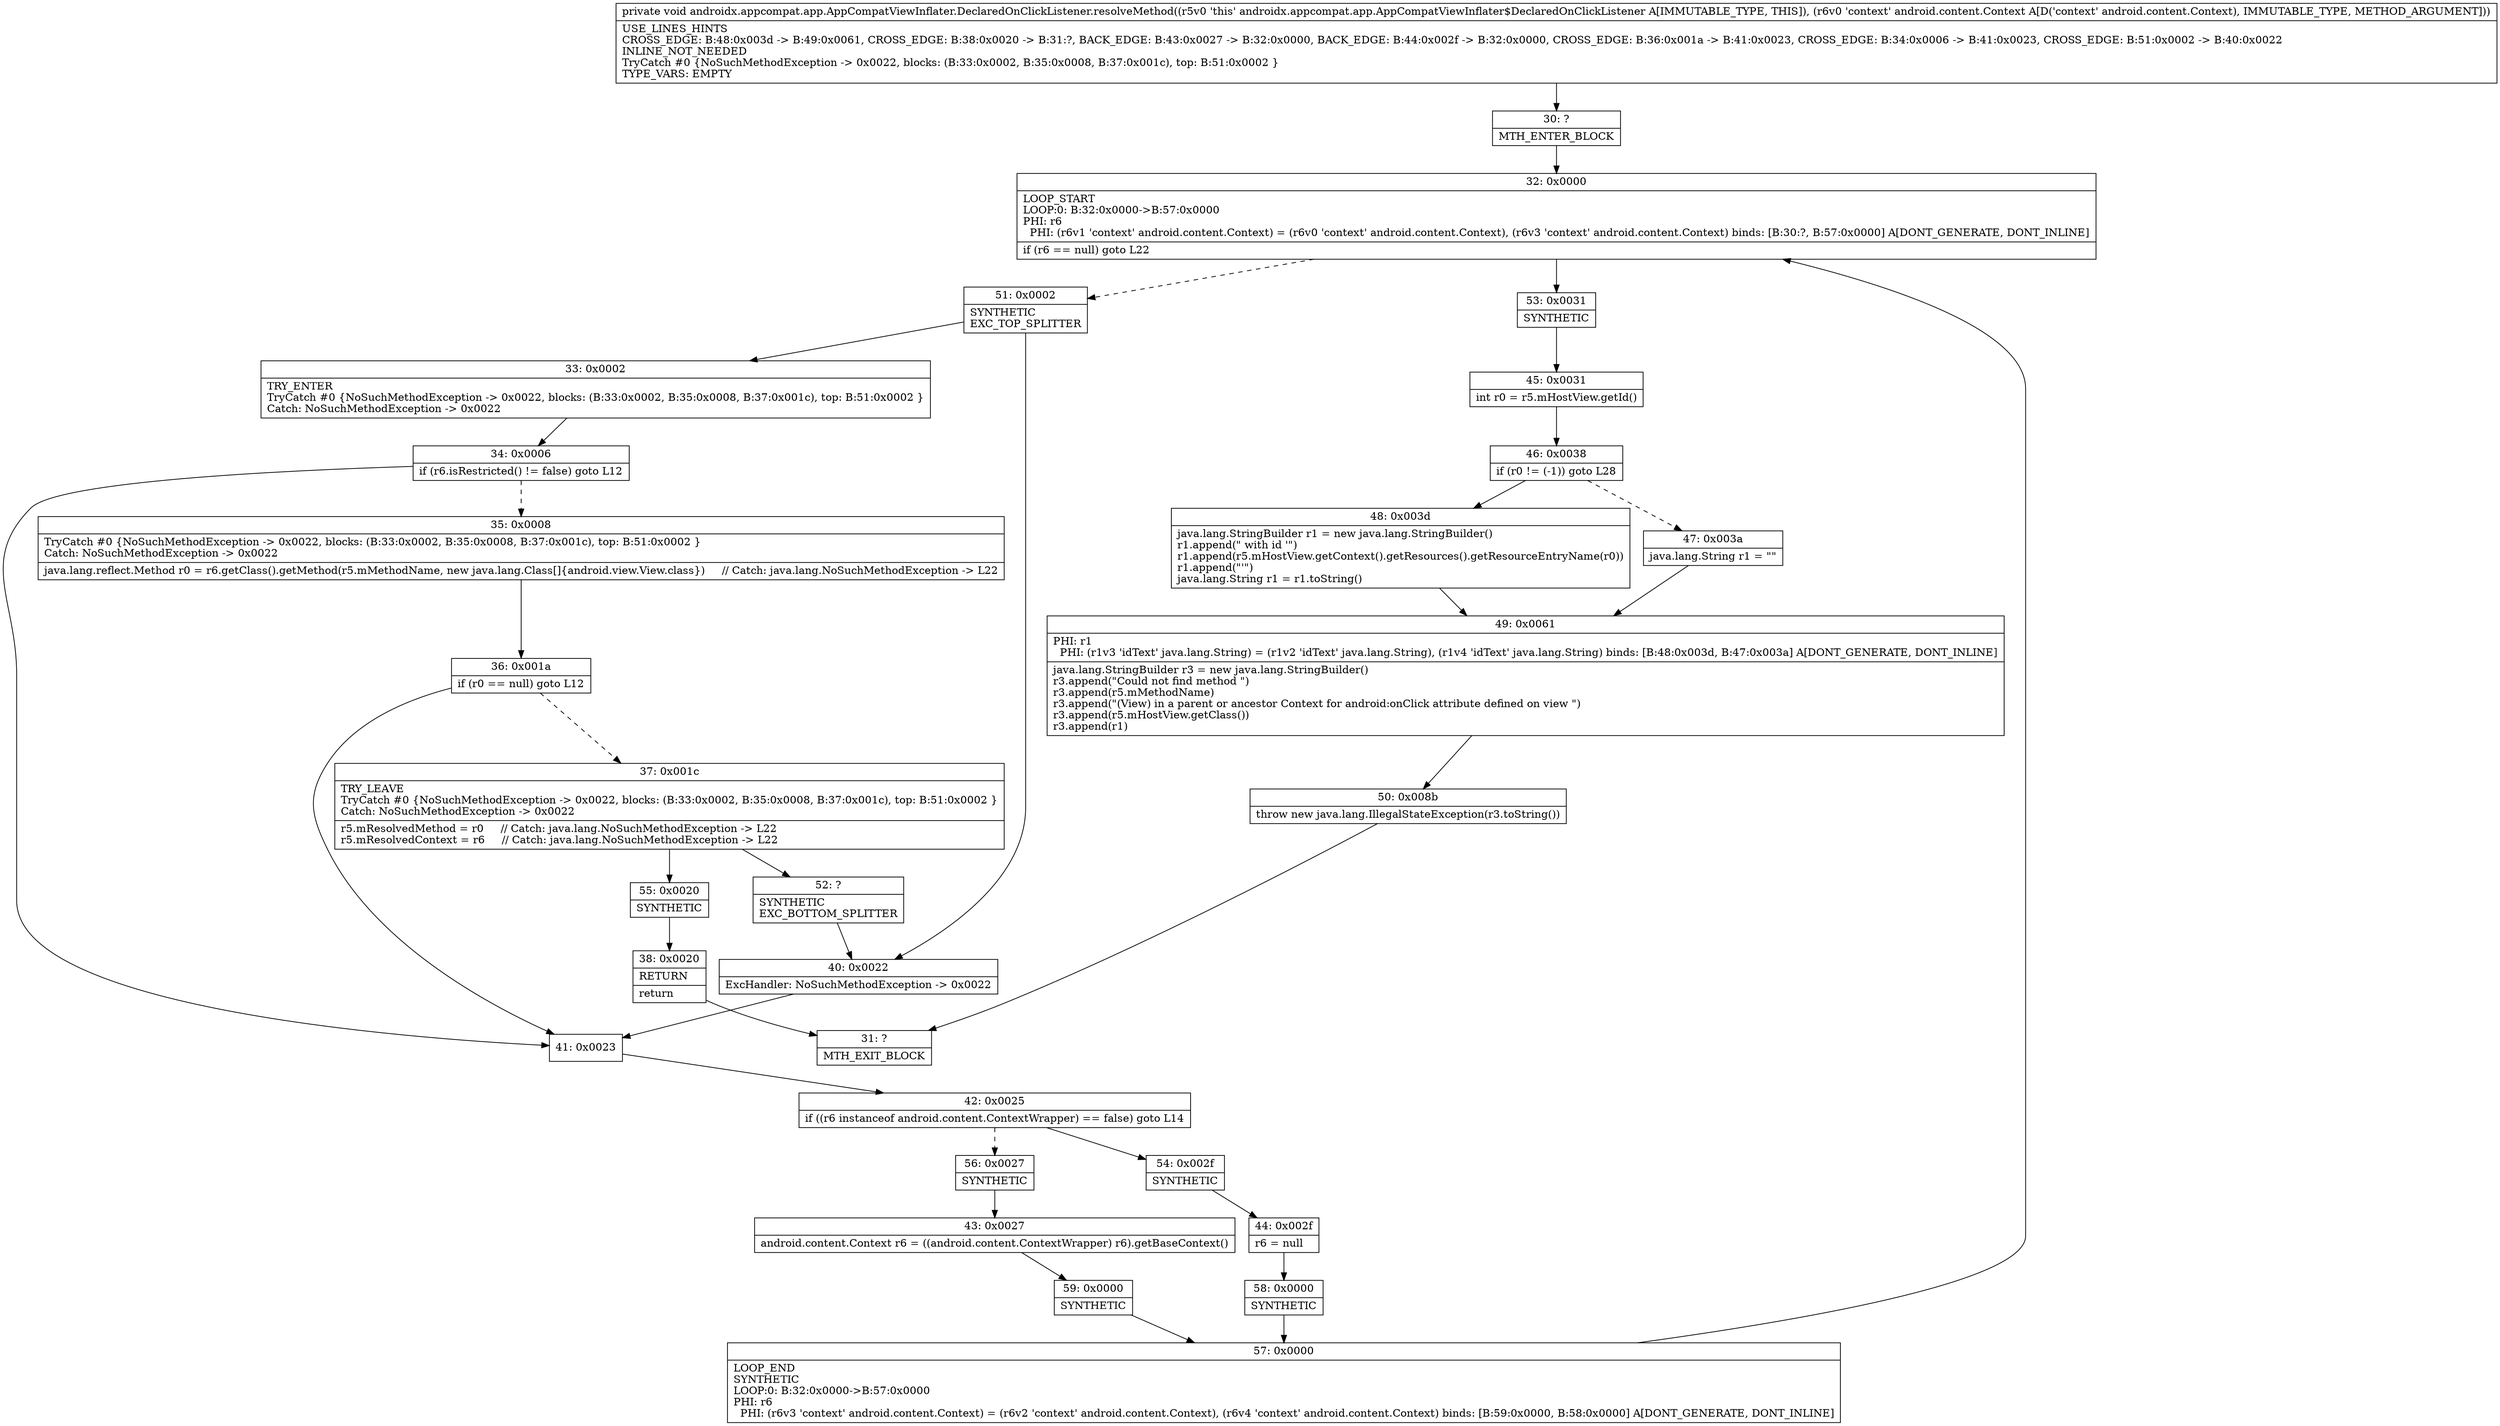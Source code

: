 digraph "CFG forandroidx.appcompat.app.AppCompatViewInflater.DeclaredOnClickListener.resolveMethod(Landroid\/content\/Context;)V" {
Node_30 [shape=record,label="{30\:\ ?|MTH_ENTER_BLOCK\l}"];
Node_32 [shape=record,label="{32\:\ 0x0000|LOOP_START\lLOOP:0: B:32:0x0000\-\>B:57:0x0000\lPHI: r6 \l  PHI: (r6v1 'context' android.content.Context) = (r6v0 'context' android.content.Context), (r6v3 'context' android.content.Context) binds: [B:30:?, B:57:0x0000] A[DONT_GENERATE, DONT_INLINE]\l|if (r6 == null) goto L22\l}"];
Node_51 [shape=record,label="{51\:\ 0x0002|SYNTHETIC\lEXC_TOP_SPLITTER\l}"];
Node_33 [shape=record,label="{33\:\ 0x0002|TRY_ENTER\lTryCatch #0 \{NoSuchMethodException \-\> 0x0022, blocks: (B:33:0x0002, B:35:0x0008, B:37:0x001c), top: B:51:0x0002 \}\lCatch: NoSuchMethodException \-\> 0x0022\l}"];
Node_34 [shape=record,label="{34\:\ 0x0006|if (r6.isRestricted() != false) goto L12\l}"];
Node_35 [shape=record,label="{35\:\ 0x0008|TryCatch #0 \{NoSuchMethodException \-\> 0x0022, blocks: (B:33:0x0002, B:35:0x0008, B:37:0x001c), top: B:51:0x0002 \}\lCatch: NoSuchMethodException \-\> 0x0022\l|java.lang.reflect.Method r0 = r6.getClass().getMethod(r5.mMethodName, new java.lang.Class[]\{android.view.View.class\})     \/\/ Catch: java.lang.NoSuchMethodException \-\> L22\l}"];
Node_36 [shape=record,label="{36\:\ 0x001a|if (r0 == null) goto L12\l}"];
Node_37 [shape=record,label="{37\:\ 0x001c|TRY_LEAVE\lTryCatch #0 \{NoSuchMethodException \-\> 0x0022, blocks: (B:33:0x0002, B:35:0x0008, B:37:0x001c), top: B:51:0x0002 \}\lCatch: NoSuchMethodException \-\> 0x0022\l|r5.mResolvedMethod = r0     \/\/ Catch: java.lang.NoSuchMethodException \-\> L22\lr5.mResolvedContext = r6     \/\/ Catch: java.lang.NoSuchMethodException \-\> L22\l}"];
Node_52 [shape=record,label="{52\:\ ?|SYNTHETIC\lEXC_BOTTOM_SPLITTER\l}"];
Node_55 [shape=record,label="{55\:\ 0x0020|SYNTHETIC\l}"];
Node_38 [shape=record,label="{38\:\ 0x0020|RETURN\l|return\l}"];
Node_31 [shape=record,label="{31\:\ ?|MTH_EXIT_BLOCK\l}"];
Node_41 [shape=record,label="{41\:\ 0x0023}"];
Node_42 [shape=record,label="{42\:\ 0x0025|if ((r6 instanceof android.content.ContextWrapper) == false) goto L14\l}"];
Node_54 [shape=record,label="{54\:\ 0x002f|SYNTHETIC\l}"];
Node_44 [shape=record,label="{44\:\ 0x002f|r6 = null\l}"];
Node_58 [shape=record,label="{58\:\ 0x0000|SYNTHETIC\l}"];
Node_57 [shape=record,label="{57\:\ 0x0000|LOOP_END\lSYNTHETIC\lLOOP:0: B:32:0x0000\-\>B:57:0x0000\lPHI: r6 \l  PHI: (r6v3 'context' android.content.Context) = (r6v2 'context' android.content.Context), (r6v4 'context' android.content.Context) binds: [B:59:0x0000, B:58:0x0000] A[DONT_GENERATE, DONT_INLINE]\l}"];
Node_56 [shape=record,label="{56\:\ 0x0027|SYNTHETIC\l}"];
Node_43 [shape=record,label="{43\:\ 0x0027|android.content.Context r6 = ((android.content.ContextWrapper) r6).getBaseContext()\l}"];
Node_59 [shape=record,label="{59\:\ 0x0000|SYNTHETIC\l}"];
Node_40 [shape=record,label="{40\:\ 0x0022|ExcHandler: NoSuchMethodException \-\> 0x0022\l}"];
Node_53 [shape=record,label="{53\:\ 0x0031|SYNTHETIC\l}"];
Node_45 [shape=record,label="{45\:\ 0x0031|int r0 = r5.mHostView.getId()\l}"];
Node_46 [shape=record,label="{46\:\ 0x0038|if (r0 != (\-1)) goto L28\l}"];
Node_47 [shape=record,label="{47\:\ 0x003a|java.lang.String r1 = \"\"\l}"];
Node_49 [shape=record,label="{49\:\ 0x0061|PHI: r1 \l  PHI: (r1v3 'idText' java.lang.String) = (r1v2 'idText' java.lang.String), (r1v4 'idText' java.lang.String) binds: [B:48:0x003d, B:47:0x003a] A[DONT_GENERATE, DONT_INLINE]\l|java.lang.StringBuilder r3 = new java.lang.StringBuilder()\lr3.append(\"Could not find method \")\lr3.append(r5.mMethodName)\lr3.append(\"(View) in a parent or ancestor Context for android:onClick attribute defined on view \")\lr3.append(r5.mHostView.getClass())\lr3.append(r1)\l}"];
Node_50 [shape=record,label="{50\:\ 0x008b|throw new java.lang.IllegalStateException(r3.toString())\l}"];
Node_48 [shape=record,label="{48\:\ 0x003d|java.lang.StringBuilder r1 = new java.lang.StringBuilder()\lr1.append(\" with id '\")\lr1.append(r5.mHostView.getContext().getResources().getResourceEntryName(r0))\lr1.append(\"'\")\ljava.lang.String r1 = r1.toString()\l}"];
MethodNode[shape=record,label="{private void androidx.appcompat.app.AppCompatViewInflater.DeclaredOnClickListener.resolveMethod((r5v0 'this' androidx.appcompat.app.AppCompatViewInflater$DeclaredOnClickListener A[IMMUTABLE_TYPE, THIS]), (r6v0 'context' android.content.Context A[D('context' android.content.Context), IMMUTABLE_TYPE, METHOD_ARGUMENT]))  | USE_LINES_HINTS\lCROSS_EDGE: B:48:0x003d \-\> B:49:0x0061, CROSS_EDGE: B:38:0x0020 \-\> B:31:?, BACK_EDGE: B:43:0x0027 \-\> B:32:0x0000, BACK_EDGE: B:44:0x002f \-\> B:32:0x0000, CROSS_EDGE: B:36:0x001a \-\> B:41:0x0023, CROSS_EDGE: B:34:0x0006 \-\> B:41:0x0023, CROSS_EDGE: B:51:0x0002 \-\> B:40:0x0022\lINLINE_NOT_NEEDED\lTryCatch #0 \{NoSuchMethodException \-\> 0x0022, blocks: (B:33:0x0002, B:35:0x0008, B:37:0x001c), top: B:51:0x0002 \}\lTYPE_VARS: EMPTY\l}"];
MethodNode -> Node_30;Node_30 -> Node_32;
Node_32 -> Node_51[style=dashed];
Node_32 -> Node_53;
Node_51 -> Node_33;
Node_51 -> Node_40;
Node_33 -> Node_34;
Node_34 -> Node_35[style=dashed];
Node_34 -> Node_41;
Node_35 -> Node_36;
Node_36 -> Node_37[style=dashed];
Node_36 -> Node_41;
Node_37 -> Node_52;
Node_37 -> Node_55;
Node_52 -> Node_40;
Node_55 -> Node_38;
Node_38 -> Node_31;
Node_41 -> Node_42;
Node_42 -> Node_54;
Node_42 -> Node_56[style=dashed];
Node_54 -> Node_44;
Node_44 -> Node_58;
Node_58 -> Node_57;
Node_57 -> Node_32;
Node_56 -> Node_43;
Node_43 -> Node_59;
Node_59 -> Node_57;
Node_40 -> Node_41;
Node_53 -> Node_45;
Node_45 -> Node_46;
Node_46 -> Node_47[style=dashed];
Node_46 -> Node_48;
Node_47 -> Node_49;
Node_49 -> Node_50;
Node_50 -> Node_31;
Node_48 -> Node_49;
}

